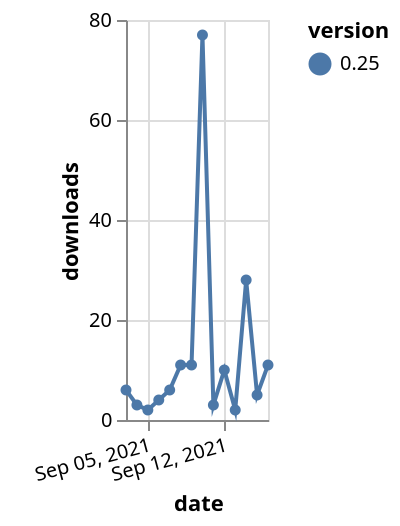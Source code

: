 {"$schema": "https://vega.github.io/schema/vega-lite/v5.json", "description": "A simple bar chart with embedded data.", "data": {"values": [{"date": "2021-09-03", "total": 3915, "delta": 6, "version": "0.25"}, {"date": "2021-09-04", "total": 3918, "delta": 3, "version": "0.25"}, {"date": "2021-09-05", "total": 3920, "delta": 2, "version": "0.25"}, {"date": "2021-09-06", "total": 3924, "delta": 4, "version": "0.25"}, {"date": "2021-09-07", "total": 3930, "delta": 6, "version": "0.25"}, {"date": "2021-09-08", "total": 3941, "delta": 11, "version": "0.25"}, {"date": "2021-09-09", "total": 3952, "delta": 11, "version": "0.25"}, {"date": "2021-09-10", "total": 4029, "delta": 77, "version": "0.25"}, {"date": "2021-09-11", "total": 4032, "delta": 3, "version": "0.25"}, {"date": "2021-09-12", "total": 4042, "delta": 10, "version": "0.25"}, {"date": "2021-09-13", "total": 4044, "delta": 2, "version": "0.25"}, {"date": "2021-09-14", "total": 4072, "delta": 28, "version": "0.25"}, {"date": "2021-09-15", "total": 4077, "delta": 5, "version": "0.25"}, {"date": "2021-09-16", "total": 4088, "delta": 11, "version": "0.25"}]}, "width": "container", "mark": {"type": "line", "point": {"filled": true}}, "encoding": {"x": {"field": "date", "type": "temporal", "timeUnit": "yearmonthdate", "title": "date", "axis": {"labelAngle": -15}}, "y": {"field": "delta", "type": "quantitative", "title": "downloads"}, "color": {"field": "version", "type": "nominal"}, "tooltip": {"field": "delta"}}}